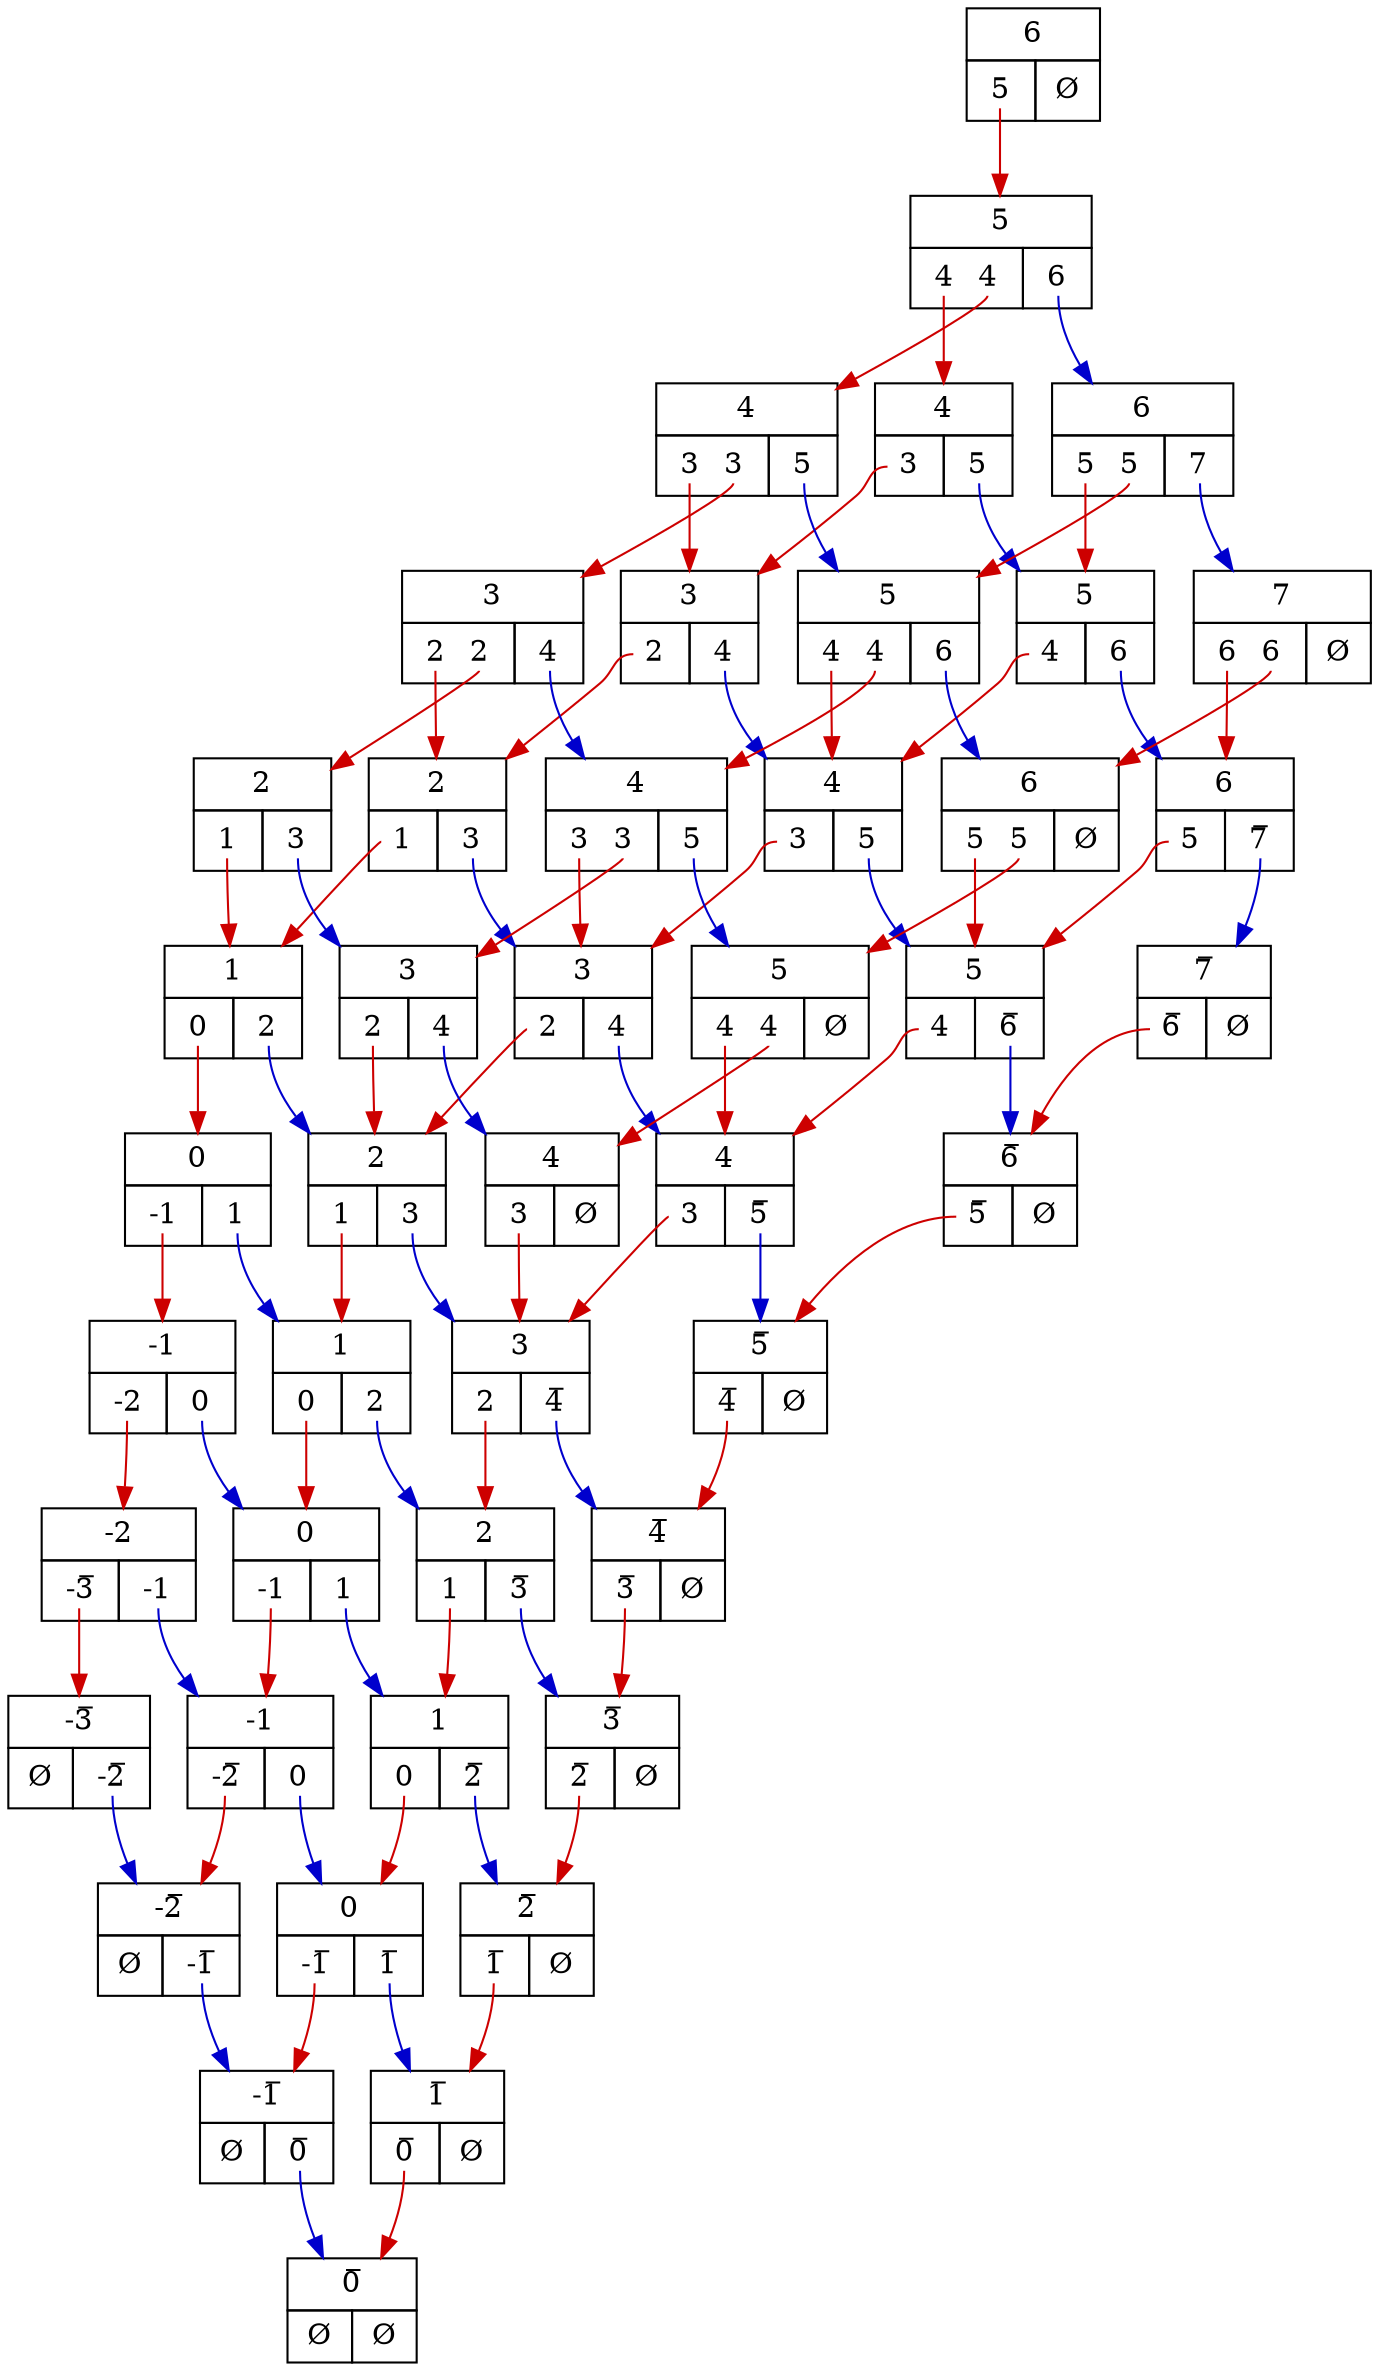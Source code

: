 digraph "6.0" {
   node_1 [shape=none,margin=0,label=
         <<TABLE BORDER="0" CELLBORDER="1" CELLSPACING="0" CELLPADDING="4">
         <TR><TD COLSPAN="2">6</TD></TR>
         <TR><TD PORT="L"> <TABLE BORDER="0" CELLBORDER="0" CELLPADDING="0"><TR><TD PORT="5,1"> 5 </TD> &nbsp; </TR></TABLE> </TD><TD PORT="R"> Ø </TD></TR>
         </TABLE>>,
         ];
   node_1:"5,1" -> node_2 [color="red3", dir=forward];
   node_2 [shape=none,margin=0,label=
         <<TABLE BORDER="0" CELLBORDER="1" CELLSPACING="0" CELLPADDING="4">
         <TR><TD COLSPAN="2">5</TD></TR>
         <TR><TD PORT="L"> <TABLE BORDER="0" CELLBORDER="0" CELLPADDING="0"><TR><TD PORT="4,1"> 4 </TD> &nbsp; <TD PORT="4,2"> 4 </TD> &nbsp; </TR></TABLE> </TD><TD PORT="R"> <TABLE BORDER="0" CELLBORDER="0" CELLPADDING="0"><TR><TD PORT="6,1"> 6 </TD> &nbsp; </TR></TABLE> </TD></TR>
         </TABLE>>,
         ];
   node_2:"4,1" -> node_3 [color="red3", dir=forward];
   node_3 [shape=none,margin=0,label=
         <<TABLE BORDER="0" CELLBORDER="1" CELLSPACING="0" CELLPADDING="4">
         <TR><TD COLSPAN="2">4</TD></TR>
         <TR><TD PORT="L"> <TABLE BORDER="0" CELLBORDER="0" CELLPADDING="0"><TR><TD PORT="3,1"> 3 </TD> &nbsp; </TR></TABLE> </TD><TD PORT="R"> <TABLE BORDER="0" CELLBORDER="0" CELLPADDING="0"><TR><TD PORT="5,1"> 5 </TD> &nbsp; </TR></TABLE> </TD></TR>
         </TABLE>>,
         ];
   node_3:"3,1" -> node_4 [color="red3", dir=forward];
   node_4 [shape=none,margin=0,label=
         <<TABLE BORDER="0" CELLBORDER="1" CELLSPACING="0" CELLPADDING="4">
         <TR><TD COLSPAN="2">3</TD></TR>
         <TR><TD PORT="L"> <TABLE BORDER="0" CELLBORDER="0" CELLPADDING="0"><TR><TD PORT="2,1"> 2 </TD> &nbsp; </TR></TABLE> </TD><TD PORT="R"> <TABLE BORDER="0" CELLBORDER="0" CELLPADDING="0"><TR><TD PORT="4,1"> 4 </TD> &nbsp; </TR></TABLE> </TD></TR>
         </TABLE>>,
         ];
   node_4:"2,1" -> node_5 [color="red3", dir=forward];
   node_5 [shape=none,margin=0,label=
         <<TABLE BORDER="0" CELLBORDER="1" CELLSPACING="0" CELLPADDING="4">
         <TR><TD COLSPAN="2">2</TD></TR>
         <TR><TD PORT="L"> <TABLE BORDER="0" CELLBORDER="0" CELLPADDING="0"><TR><TD PORT="1,1"> 1 </TD> &nbsp; </TR></TABLE> </TD><TD PORT="R"> <TABLE BORDER="0" CELLBORDER="0" CELLPADDING="0"><TR><TD PORT="3,1"> 3 </TD> &nbsp; </TR></TABLE> </TD></TR>
         </TABLE>>,
         ];
   node_5:"1,1" -> node_6 [color="red3", dir=forward];
   node_6 [shape=none,margin=0,label=
         <<TABLE BORDER="0" CELLBORDER="1" CELLSPACING="0" CELLPADDING="4">
         <TR><TD COLSPAN="2">1</TD></TR>
         <TR><TD PORT="L"> <TABLE BORDER="0" CELLBORDER="0" CELLPADDING="0"><TR><TD PORT="0,1"> 0 </TD> &nbsp; </TR></TABLE> </TD><TD PORT="R"> <TABLE BORDER="0" CELLBORDER="0" CELLPADDING="0"><TR><TD PORT="2,1"> 2 </TD> &nbsp; </TR></TABLE> </TD></TR>
         </TABLE>>,
         ];
   node_6:"0,1" -> node_7 [color="red3", dir=forward];
   node_7 [shape=none,margin=0,label=
         <<TABLE BORDER="0" CELLBORDER="1" CELLSPACING="0" CELLPADDING="4">
         <TR><TD COLSPAN="2">0</TD></TR>
         <TR><TD PORT="L"> <TABLE BORDER="0" CELLBORDER="0" CELLPADDING="0"><TR><TD PORT="-1,1"> -1 </TD> &nbsp; </TR></TABLE> </TD><TD PORT="R"> <TABLE BORDER="0" CELLBORDER="0" CELLPADDING="0"><TR><TD PORT="1,1"> 1 </TD> &nbsp; </TR></TABLE> </TD></TR>
         </TABLE>>,
         ];
   node_7:"-1,1" -> node_8 [color="red3", dir=forward];
   node_8 [shape=none,margin=0,label=
         <<TABLE BORDER="0" CELLBORDER="1" CELLSPACING="0" CELLPADDING="4">
         <TR><TD COLSPAN="2">-1</TD></TR>
         <TR><TD PORT="L"> <TABLE BORDER="0" CELLBORDER="0" CELLPADDING="0"><TR><TD PORT="-2,1"> -2 </TD> &nbsp; </TR></TABLE> </TD><TD PORT="R"> <TABLE BORDER="0" CELLBORDER="0" CELLPADDING="0"><TR><TD PORT="0,1"> 0 </TD> &nbsp; </TR></TABLE> </TD></TR>
         </TABLE>>,
         ];
   node_8:"-2,1" -> node_9 [color="red3", dir=forward];
   node_9 [shape=none,margin=0,label=
         <<TABLE BORDER="0" CELLBORDER="1" CELLSPACING="0" CELLPADDING="4">
         <TR><TD COLSPAN="2">-2</TD></TR>
         <TR><TD PORT="L"> <TABLE BORDER="0" CELLBORDER="0" CELLPADDING="0"><TR><TD PORT="-3,1"> -3̅ </TD> &nbsp; </TR></TABLE> </TD><TD PORT="R"> <TABLE BORDER="0" CELLBORDER="0" CELLPADDING="0"><TR><TD PORT="-1,1"> -1 </TD> &nbsp; </TR></TABLE> </TD></TR>
         </TABLE>>,
         ];
   node_9:"-3,1" -> node_10 [color="red3", dir=forward];
   node_10 [shape=none,margin=0,label=
         <<TABLE BORDER="0" CELLBORDER="1" CELLSPACING="0" CELLPADDING="4">
         <TR><TD COLSPAN="2">-3̅</TD></TR>
         <TR><TD PORT="L"> Ø </TD><TD PORT="R"> <TABLE BORDER="0" CELLBORDER="0" CELLPADDING="0"><TR><TD PORT="-2,1"> -2̅ </TD> &nbsp; </TR></TABLE> </TD></TR>
         </TABLE>>,
         ];
   node_10:"-2,1" -> node_11 [color="blue3", dir=forward];
   node_11 [shape=none,margin=0,label=
         <<TABLE BORDER="0" CELLBORDER="1" CELLSPACING="0" CELLPADDING="4">
         <TR><TD COLSPAN="2">-2̅</TD></TR>
         <TR><TD PORT="L"> Ø </TD><TD PORT="R"> <TABLE BORDER="0" CELLBORDER="0" CELLPADDING="0"><TR><TD PORT="-1,1"> -1̅ </TD> &nbsp; </TR></TABLE> </TD></TR>
         </TABLE>>,
         ];
   node_11:"-1,1" -> node_12 [color="blue3", dir=forward];
   node_12 [shape=none,margin=0,label=
         <<TABLE BORDER="0" CELLBORDER="1" CELLSPACING="0" CELLPADDING="4">
         <TR><TD COLSPAN="2">-1̅</TD></TR>
         <TR><TD PORT="L"> Ø </TD><TD PORT="R"> <TABLE BORDER="0" CELLBORDER="0" CELLPADDING="0"><TR><TD PORT="0,1"> 0̅ </TD> &nbsp; </TR></TABLE> </TD></TR>
         </TABLE>>,
         ];
   node_12:"0,1" -> node_13 [color="blue3", dir=forward];
   node_13 [shape=none,margin=0,label=
         <<TABLE BORDER="0" CELLBORDER="1" CELLSPACING="0" CELLPADDING="4">
         <TR><TD COLSPAN="2">0̅</TD></TR>
         <TR><TD PORT="L"> Ø </TD><TD PORT="R"> Ø </TD></TR>
         </TABLE>>,
         ];
   node_9:"-1,1" -> node_14 [color="blue3", dir=forward];
   node_14 [shape=none,margin=0,label=
         <<TABLE BORDER="0" CELLBORDER="1" CELLSPACING="0" CELLPADDING="4">
         <TR><TD COLSPAN="2">-1</TD></TR>
         <TR><TD PORT="L"> <TABLE BORDER="0" CELLBORDER="0" CELLPADDING="0"><TR><TD PORT="-2,1"> -2̅ </TD> &nbsp; </TR></TABLE> </TD><TD PORT="R"> <TABLE BORDER="0" CELLBORDER="0" CELLPADDING="0"><TR><TD PORT="0,1"> 0 </TD> &nbsp; </TR></TABLE> </TD></TR>
         </TABLE>>,
         ];
   node_14:"-2,1" -> node_11 [color="red3", dir=forward];
   node_14:"0,1" -> node_15 [color="blue3", dir=forward];
   node_15 [shape=none,margin=0,label=
         <<TABLE BORDER="0" CELLBORDER="1" CELLSPACING="0" CELLPADDING="4">
         <TR><TD COLSPAN="2">0</TD></TR>
         <TR><TD PORT="L"> <TABLE BORDER="0" CELLBORDER="0" CELLPADDING="0"><TR><TD PORT="-1,1"> -1̅ </TD> &nbsp; </TR></TABLE> </TD><TD PORT="R"> <TABLE BORDER="0" CELLBORDER="0" CELLPADDING="0"><TR><TD PORT="1,1"> 1̅ </TD> &nbsp; </TR></TABLE> </TD></TR>
         </TABLE>>,
         ];
   node_15:"-1,1" -> node_12 [color="red3", dir=forward];
   node_15:"1,1" -> node_16 [color="blue3", dir=forward];
   node_16 [shape=none,margin=0,label=
         <<TABLE BORDER="0" CELLBORDER="1" CELLSPACING="0" CELLPADDING="4">
         <TR><TD COLSPAN="2">1̅</TD></TR>
         <TR><TD PORT="L"> <TABLE BORDER="0" CELLBORDER="0" CELLPADDING="0"><TR><TD PORT="0,1"> 0̅ </TD> &nbsp; </TR></TABLE> </TD><TD PORT="R"> Ø </TD></TR>
         </TABLE>>,
         ];
   node_16:"0,1" -> node_13 [color="red3", dir=forward];
   node_8:"0,1" -> node_17 [color="blue3", dir=forward];
   node_17 [shape=none,margin=0,label=
         <<TABLE BORDER="0" CELLBORDER="1" CELLSPACING="0" CELLPADDING="4">
         <TR><TD COLSPAN="2">0</TD></TR>
         <TR><TD PORT="L"> <TABLE BORDER="0" CELLBORDER="0" CELLPADDING="0"><TR><TD PORT="-1,1"> -1 </TD> &nbsp; </TR></TABLE> </TD><TD PORT="R"> <TABLE BORDER="0" CELLBORDER="0" CELLPADDING="0"><TR><TD PORT="1,1"> 1 </TD> &nbsp; </TR></TABLE> </TD></TR>
         </TABLE>>,
         ];
   node_17:"-1,1" -> node_14 [color="red3", dir=forward];
   node_17:"1,1" -> node_18 [color="blue3", dir=forward];
   node_18 [shape=none,margin=0,label=
         <<TABLE BORDER="0" CELLBORDER="1" CELLSPACING="0" CELLPADDING="4">
         <TR><TD COLSPAN="2">1</TD></TR>
         <TR><TD PORT="L"> <TABLE BORDER="0" CELLBORDER="0" CELLPADDING="0"><TR><TD PORT="0,1"> 0 </TD> &nbsp; </TR></TABLE> </TD><TD PORT="R"> <TABLE BORDER="0" CELLBORDER="0" CELLPADDING="0"><TR><TD PORT="2,1"> 2̅ </TD> &nbsp; </TR></TABLE> </TD></TR>
         </TABLE>>,
         ];
   node_18:"0,1" -> node_15 [color="red3", dir=forward];
   node_18:"2,1" -> node_19 [color="blue3", dir=forward];
   node_19 [shape=none,margin=0,label=
         <<TABLE BORDER="0" CELLBORDER="1" CELLSPACING="0" CELLPADDING="4">
         <TR><TD COLSPAN="2">2̅</TD></TR>
         <TR><TD PORT="L"> <TABLE BORDER="0" CELLBORDER="0" CELLPADDING="0"><TR><TD PORT="1,1"> 1̅ </TD> &nbsp; </TR></TABLE> </TD><TD PORT="R"> Ø </TD></TR>
         </TABLE>>,
         ];
   node_19:"1,1" -> node_16 [color="red3", dir=forward];
   node_7:"1,1" -> node_20 [color="blue3", dir=forward];
   node_20 [shape=none,margin=0,label=
         <<TABLE BORDER="0" CELLBORDER="1" CELLSPACING="0" CELLPADDING="4">
         <TR><TD COLSPAN="2">1</TD></TR>
         <TR><TD PORT="L"> <TABLE BORDER="0" CELLBORDER="0" CELLPADDING="0"><TR><TD PORT="0,1"> 0 </TD> &nbsp; </TR></TABLE> </TD><TD PORT="R"> <TABLE BORDER="0" CELLBORDER="0" CELLPADDING="0"><TR><TD PORT="2,1"> 2 </TD> &nbsp; </TR></TABLE> </TD></TR>
         </TABLE>>,
         ];
   node_20:"0,1" -> node_17 [color="red3", dir=forward];
   node_20:"2,1" -> node_21 [color="blue3", dir=forward];
   node_21 [shape=none,margin=0,label=
         <<TABLE BORDER="0" CELLBORDER="1" CELLSPACING="0" CELLPADDING="4">
         <TR><TD COLSPAN="2">2</TD></TR>
         <TR><TD PORT="L"> <TABLE BORDER="0" CELLBORDER="0" CELLPADDING="0"><TR><TD PORT="1,1"> 1 </TD> &nbsp; </TR></TABLE> </TD><TD PORT="R"> <TABLE BORDER="0" CELLBORDER="0" CELLPADDING="0"><TR><TD PORT="3,1"> 3̅ </TD> &nbsp; </TR></TABLE> </TD></TR>
         </TABLE>>,
         ];
   node_21:"1,1" -> node_18 [color="red3", dir=forward];
   node_21:"3,1" -> node_22 [color="blue3", dir=forward];
   node_22 [shape=none,margin=0,label=
         <<TABLE BORDER="0" CELLBORDER="1" CELLSPACING="0" CELLPADDING="4">
         <TR><TD COLSPAN="2">3̅</TD></TR>
         <TR><TD PORT="L"> <TABLE BORDER="0" CELLBORDER="0" CELLPADDING="0"><TR><TD PORT="2,1"> 2̅ </TD> &nbsp; </TR></TABLE> </TD><TD PORT="R"> Ø </TD></TR>
         </TABLE>>,
         ];
   node_22:"2,1" -> node_19 [color="red3", dir=forward];
   node_6:"2,1" -> node_23 [color="blue3", dir=forward];
   node_23 [shape=none,margin=0,label=
         <<TABLE BORDER="0" CELLBORDER="1" CELLSPACING="0" CELLPADDING="4">
         <TR><TD COLSPAN="2">2</TD></TR>
         <TR><TD PORT="L"> <TABLE BORDER="0" CELLBORDER="0" CELLPADDING="0"><TR><TD PORT="1,1"> 1 </TD> &nbsp; </TR></TABLE> </TD><TD PORT="R"> <TABLE BORDER="0" CELLBORDER="0" CELLPADDING="0"><TR><TD PORT="3,1"> 3 </TD> &nbsp; </TR></TABLE> </TD></TR>
         </TABLE>>,
         ];
   node_23:"1,1" -> node_20 [color="red3", dir=forward];
   node_23:"3,1" -> node_24 [color="blue3", dir=forward];
   node_24 [shape=none,margin=0,label=
         <<TABLE BORDER="0" CELLBORDER="1" CELLSPACING="0" CELLPADDING="4">
         <TR><TD COLSPAN="2">3</TD></TR>
         <TR><TD PORT="L"> <TABLE BORDER="0" CELLBORDER="0" CELLPADDING="0"><TR><TD PORT="2,1"> 2 </TD> &nbsp; </TR></TABLE> </TD><TD PORT="R"> <TABLE BORDER="0" CELLBORDER="0" CELLPADDING="0"><TR><TD PORT="4,1"> 4̅ </TD> &nbsp; </TR></TABLE> </TD></TR>
         </TABLE>>,
         ];
   node_24:"2,1" -> node_21 [color="red3", dir=forward];
   node_24:"4,1" -> node_25 [color="blue3", dir=forward];
   node_25 [shape=none,margin=0,label=
         <<TABLE BORDER="0" CELLBORDER="1" CELLSPACING="0" CELLPADDING="4">
         <TR><TD COLSPAN="2">4̅</TD></TR>
         <TR><TD PORT="L"> <TABLE BORDER="0" CELLBORDER="0" CELLPADDING="0"><TR><TD PORT="3,1"> 3̅ </TD> &nbsp; </TR></TABLE> </TD><TD PORT="R"> Ø </TD></TR>
         </TABLE>>,
         ];
   node_25:"3,1" -> node_22 [color="red3", dir=forward];
   node_5:"3,1" -> node_26 [color="blue3", dir=forward];
   node_26 [shape=none,margin=0,label=
         <<TABLE BORDER="0" CELLBORDER="1" CELLSPACING="0" CELLPADDING="4">
         <TR><TD COLSPAN="2">3</TD></TR>
         <TR><TD PORT="L"> <TABLE BORDER="0" CELLBORDER="0" CELLPADDING="0"><TR><TD PORT="2,1"> 2 </TD> &nbsp; </TR></TABLE> </TD><TD PORT="R"> <TABLE BORDER="0" CELLBORDER="0" CELLPADDING="0"><TR><TD PORT="4,1"> 4 </TD> &nbsp; </TR></TABLE> </TD></TR>
         </TABLE>>,
         ];
   node_26:"2,1" -> node_23 [color="red3", dir=forward];
   node_26:"4,1" -> node_27 [color="blue3", dir=forward];
   node_27 [shape=none,margin=0,label=
         <<TABLE BORDER="0" CELLBORDER="1" CELLSPACING="0" CELLPADDING="4">
         <TR><TD COLSPAN="2">4</TD></TR>
         <TR><TD PORT="L"> <TABLE BORDER="0" CELLBORDER="0" CELLPADDING="0"><TR><TD PORT="3,1"> 3 </TD> &nbsp; </TR></TABLE> </TD><TD PORT="R"> <TABLE BORDER="0" CELLBORDER="0" CELLPADDING="0"><TR><TD PORT="5,1"> 5̅ </TD> &nbsp; </TR></TABLE> </TD></TR>
         </TABLE>>,
         ];
   node_27:"3,1" -> node_24 [color="red3", dir=forward];
   node_27:"5,1" -> node_28 [color="blue3", dir=forward];
   node_28 [shape=none,margin=0,label=
         <<TABLE BORDER="0" CELLBORDER="1" CELLSPACING="0" CELLPADDING="4">
         <TR><TD COLSPAN="2">5̅</TD></TR>
         <TR><TD PORT="L"> <TABLE BORDER="0" CELLBORDER="0" CELLPADDING="0"><TR><TD PORT="4,1"> 4̅ </TD> &nbsp; </TR></TABLE> </TD><TD PORT="R"> Ø </TD></TR>
         </TABLE>>,
         ];
   node_28:"4,1" -> node_25 [color="red3", dir=forward];
   node_4:"4,1" -> node_29 [color="blue3", dir=forward];
   node_29 [shape=none,margin=0,label=
         <<TABLE BORDER="0" CELLBORDER="1" CELLSPACING="0" CELLPADDING="4">
         <TR><TD COLSPAN="2">4</TD></TR>
         <TR><TD PORT="L"> <TABLE BORDER="0" CELLBORDER="0" CELLPADDING="0"><TR><TD PORT="3,1"> 3 </TD> &nbsp; </TR></TABLE> </TD><TD PORT="R"> <TABLE BORDER="0" CELLBORDER="0" CELLPADDING="0"><TR><TD PORT="5,1"> 5 </TD> &nbsp; </TR></TABLE> </TD></TR>
         </TABLE>>,
         ];
   node_29:"3,1" -> node_26 [color="red3", dir=forward];
   node_29:"5,1" -> node_30 [color="blue3", dir=forward];
   node_30 [shape=none,margin=0,label=
         <<TABLE BORDER="0" CELLBORDER="1" CELLSPACING="0" CELLPADDING="4">
         <TR><TD COLSPAN="2">5</TD></TR>
         <TR><TD PORT="L"> <TABLE BORDER="0" CELLBORDER="0" CELLPADDING="0"><TR><TD PORT="4,1"> 4 </TD> &nbsp; </TR></TABLE> </TD><TD PORT="R"> <TABLE BORDER="0" CELLBORDER="0" CELLPADDING="0"><TR><TD PORT="6,1"> 6̅ </TD> &nbsp; </TR></TABLE> </TD></TR>
         </TABLE>>,
         ];
   node_30:"4,1" -> node_27 [color="red3", dir=forward];
   node_30:"6,1" -> node_31 [color="blue3", dir=forward];
   node_31 [shape=none,margin=0,label=
         <<TABLE BORDER="0" CELLBORDER="1" CELLSPACING="0" CELLPADDING="4">
         <TR><TD COLSPAN="2">6̅</TD></TR>
         <TR><TD PORT="L"> <TABLE BORDER="0" CELLBORDER="0" CELLPADDING="0"><TR><TD PORT="5,1"> 5̅ </TD> &nbsp; </TR></TABLE> </TD><TD PORT="R"> Ø </TD></TR>
         </TABLE>>,
         ];
   node_31:"5,1" -> node_28 [color="red3", dir=forward];
   node_3:"5,1" -> node_32 [color="blue3", dir=forward];
   node_32 [shape=none,margin=0,label=
         <<TABLE BORDER="0" CELLBORDER="1" CELLSPACING="0" CELLPADDING="4">
         <TR><TD COLSPAN="2">5</TD></TR>
         <TR><TD PORT="L"> <TABLE BORDER="0" CELLBORDER="0" CELLPADDING="0"><TR><TD PORT="4,1"> 4 </TD> &nbsp; </TR></TABLE> </TD><TD PORT="R"> <TABLE BORDER="0" CELLBORDER="0" CELLPADDING="0"><TR><TD PORT="6,1"> 6 </TD> &nbsp; </TR></TABLE> </TD></TR>
         </TABLE>>,
         ];
   node_32:"4,1" -> node_29 [color="red3", dir=forward];
   node_32:"6,1" -> node_33 [color="blue3", dir=forward];
   node_33 [shape=none,margin=0,label=
         <<TABLE BORDER="0" CELLBORDER="1" CELLSPACING="0" CELLPADDING="4">
         <TR><TD COLSPAN="2">6</TD></TR>
         <TR><TD PORT="L"> <TABLE BORDER="0" CELLBORDER="0" CELLPADDING="0"><TR><TD PORT="5,1"> 5 </TD> &nbsp; </TR></TABLE> </TD><TD PORT="R"> <TABLE BORDER="0" CELLBORDER="0" CELLPADDING="0"><TR><TD PORT="7,1"> 7̅ </TD> &nbsp; </TR></TABLE> </TD></TR>
         </TABLE>>,
         ];
   node_33:"5,1" -> node_30 [color="red3", dir=forward];
   node_33:"7,1" -> node_34 [color="blue3", dir=forward];
   node_34 [shape=none,margin=0,label=
         <<TABLE BORDER="0" CELLBORDER="1" CELLSPACING="0" CELLPADDING="4">
         <TR><TD COLSPAN="2">7̅</TD></TR>
         <TR><TD PORT="L"> <TABLE BORDER="0" CELLBORDER="0" CELLPADDING="0"><TR><TD PORT="6,1"> 6̅ </TD> &nbsp; </TR></TABLE> </TD><TD PORT="R"> Ø </TD></TR>
         </TABLE>>,
         ];
   node_34:"6,1" -> node_31 [color="red3", dir=forward];
   node_2:"4,2" -> node_35 [color="red3", dir=forward];
   node_35 [shape=none,margin=0,label=
         <<TABLE BORDER="0" CELLBORDER="1" CELLSPACING="0" CELLPADDING="4">
         <TR><TD COLSPAN="2">4</TD></TR>
         <TR><TD PORT="L"> <TABLE BORDER="0" CELLBORDER="0" CELLPADDING="0"><TR><TD PORT="3,1"> 3 </TD> &nbsp; <TD PORT="3,2"> 3 </TD> &nbsp; </TR></TABLE> </TD><TD PORT="R"> <TABLE BORDER="0" CELLBORDER="0" CELLPADDING="0"><TR><TD PORT="5,1"> 5 </TD> &nbsp; </TR></TABLE> </TD></TR>
         </TABLE>>,
         ];
   node_35:"3,1" -> node_4 [color="red3", dir=forward];
   node_35:"3,2" -> node_36 [color="red3", dir=forward];
   node_36 [shape=none,margin=0,label=
         <<TABLE BORDER="0" CELLBORDER="1" CELLSPACING="0" CELLPADDING="4">
         <TR><TD COLSPAN="2">3</TD></TR>
         <TR><TD PORT="L"> <TABLE BORDER="0" CELLBORDER="0" CELLPADDING="0"><TR><TD PORT="2,1"> 2 </TD> &nbsp; <TD PORT="2,2"> 2 </TD> &nbsp; </TR></TABLE> </TD><TD PORT="R"> <TABLE BORDER="0" CELLBORDER="0" CELLPADDING="0"><TR><TD PORT="4,1"> 4 </TD> &nbsp; </TR></TABLE> </TD></TR>
         </TABLE>>,
         ];
   node_36:"2,1" -> node_5 [color="red3", dir=forward];
   node_36:"2,2" -> node_37 [color="red3", dir=forward];
   node_37 [shape=none,margin=0,label=
         <<TABLE BORDER="0" CELLBORDER="1" CELLSPACING="0" CELLPADDING="4">
         <TR><TD COLSPAN="2">2</TD></TR>
         <TR><TD PORT="L"> <TABLE BORDER="0" CELLBORDER="0" CELLPADDING="0"><TR><TD PORT="1,1"> 1 </TD> &nbsp; </TR></TABLE> </TD><TD PORT="R"> <TABLE BORDER="0" CELLBORDER="0" CELLPADDING="0"><TR><TD PORT="3,1"> 3 </TD> &nbsp; </TR></TABLE> </TD></TR>
         </TABLE>>,
         ];
   node_37:"1,1" -> node_6 [color="red3", dir=forward];
   node_37:"3,1" -> node_38 [color="blue3", dir=forward];
   node_38 [shape=none,margin=0,label=
         <<TABLE BORDER="0" CELLBORDER="1" CELLSPACING="0" CELLPADDING="4">
         <TR><TD COLSPAN="2">3</TD></TR>
         <TR><TD PORT="L"> <TABLE BORDER="0" CELLBORDER="0" CELLPADDING="0"><TR><TD PORT="2,1"> 2 </TD> &nbsp; </TR></TABLE> </TD><TD PORT="R"> <TABLE BORDER="0" CELLBORDER="0" CELLPADDING="0"><TR><TD PORT="4,1"> 4 </TD> &nbsp; </TR></TABLE> </TD></TR>
         </TABLE>>,
         ];
   node_38:"2,1" -> node_23 [color="red3", dir=forward];
   node_38:"4,1" -> node_39 [color="blue3", dir=forward];
   node_39 [shape=none,margin=0,label=
         <<TABLE BORDER="0" CELLBORDER="1" CELLSPACING="0" CELLPADDING="4">
         <TR><TD COLSPAN="2">4</TD></TR>
         <TR><TD PORT="L"> <TABLE BORDER="0" CELLBORDER="0" CELLPADDING="0"><TR><TD PORT="3,1"> 3 </TD> &nbsp; </TR></TABLE> </TD><TD PORT="R"> Ø </TD></TR>
         </TABLE>>,
         ];
   node_39:"3,1" -> node_24 [color="red3", dir=forward];
   node_36:"4,1" -> node_40 [color="blue3", dir=forward];
   node_40 [shape=none,margin=0,label=
         <<TABLE BORDER="0" CELLBORDER="1" CELLSPACING="0" CELLPADDING="4">
         <TR><TD COLSPAN="2">4</TD></TR>
         <TR><TD PORT="L"> <TABLE BORDER="0" CELLBORDER="0" CELLPADDING="0"><TR><TD PORT="3,1"> 3 </TD> &nbsp; <TD PORT="3,2"> 3 </TD> &nbsp; </TR></TABLE> </TD><TD PORT="R"> <TABLE BORDER="0" CELLBORDER="0" CELLPADDING="0"><TR><TD PORT="5,1"> 5 </TD> &nbsp; </TR></TABLE> </TD></TR>
         </TABLE>>,
         ];
   node_40:"3,1" -> node_26 [color="red3", dir=forward];
   node_40:"3,2" -> node_38 [color="red3", dir=forward];
   node_40:"5,1" -> node_41 [color="blue3", dir=forward];
   node_41 [shape=none,margin=0,label=
         <<TABLE BORDER="0" CELLBORDER="1" CELLSPACING="0" CELLPADDING="4">
         <TR><TD COLSPAN="2">5</TD></TR>
         <TR><TD PORT="L"> <TABLE BORDER="0" CELLBORDER="0" CELLPADDING="0"><TR><TD PORT="4,1"> 4 </TD> &nbsp; <TD PORT="4,2"> 4 </TD> &nbsp; </TR></TABLE> </TD><TD PORT="R"> Ø </TD></TR>
         </TABLE>>,
         ];
   node_41:"4,1" -> node_27 [color="red3", dir=forward];
   node_41:"4,2" -> node_39 [color="red3", dir=forward];
   node_35:"5,1" -> node_42 [color="blue3", dir=forward];
   node_42 [shape=none,margin=0,label=
         <<TABLE BORDER="0" CELLBORDER="1" CELLSPACING="0" CELLPADDING="4">
         <TR><TD COLSPAN="2">5</TD></TR>
         <TR><TD PORT="L"> <TABLE BORDER="0" CELLBORDER="0" CELLPADDING="0"><TR><TD PORT="4,1"> 4 </TD> &nbsp; <TD PORT="4,2"> 4 </TD> &nbsp; </TR></TABLE> </TD><TD PORT="R"> <TABLE BORDER="0" CELLBORDER="0" CELLPADDING="0"><TR><TD PORT="6,1"> 6 </TD> &nbsp; </TR></TABLE> </TD></TR>
         </TABLE>>,
         ];
   node_42:"4,1" -> node_29 [color="red3", dir=forward];
   node_42:"4,2" -> node_40 [color="red3", dir=forward];
   node_42:"6,1" -> node_43 [color="blue3", dir=forward];
   node_43 [shape=none,margin=0,label=
         <<TABLE BORDER="0" CELLBORDER="1" CELLSPACING="0" CELLPADDING="4">
         <TR><TD COLSPAN="2">6</TD></TR>
         <TR><TD PORT="L"> <TABLE BORDER="0" CELLBORDER="0" CELLPADDING="0"><TR><TD PORT="5,1"> 5 </TD> &nbsp; <TD PORT="5,2"> 5 </TD> &nbsp; </TR></TABLE> </TD><TD PORT="R"> Ø </TD></TR>
         </TABLE>>,
         ];
   node_43:"5,1" -> node_30 [color="red3", dir=forward];
   node_43:"5,2" -> node_41 [color="red3", dir=forward];
   node_2:"6,1" -> node_44 [color="blue3", dir=forward];
   node_44 [shape=none,margin=0,label=
         <<TABLE BORDER="0" CELLBORDER="1" CELLSPACING="0" CELLPADDING="4">
         <TR><TD COLSPAN="2">6</TD></TR>
         <TR><TD PORT="L"> <TABLE BORDER="0" CELLBORDER="0" CELLPADDING="0"><TR><TD PORT="5,1"> 5 </TD> &nbsp; <TD PORT="5,2"> 5 </TD> &nbsp; </TR></TABLE> </TD><TD PORT="R"> <TABLE BORDER="0" CELLBORDER="0" CELLPADDING="0"><TR><TD PORT="7,1"> 7 </TD> &nbsp; </TR></TABLE> </TD></TR>
         </TABLE>>,
         ];
   node_44:"5,1" -> node_32 [color="red3", dir=forward];
   node_44:"5,2" -> node_42 [color="red3", dir=forward];
   node_44:"7,1" -> node_45 [color="blue3", dir=forward];
   node_45 [shape=none,margin=0,label=
         <<TABLE BORDER="0" CELLBORDER="1" CELLSPACING="0" CELLPADDING="4">
         <TR><TD COLSPAN="2">7</TD></TR>
         <TR><TD PORT="L"> <TABLE BORDER="0" CELLBORDER="0" CELLPADDING="0"><TR><TD PORT="6,1"> 6 </TD> &nbsp; <TD PORT="6,2"> 6 </TD> &nbsp; </TR></TABLE> </TD><TD PORT="R"> Ø </TD></TR>
         </TABLE>>,
         ];
   node_45:"6,1" -> node_33 [color="red3", dir=forward];
   node_45:"6,2" -> node_43 [color="red3", dir=forward];
}
